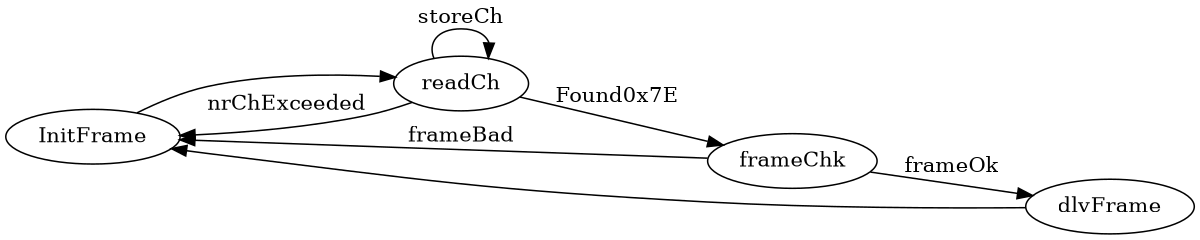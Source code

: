 digraph finite_state_machine {
	
	size="8,5"
rankdir=LR;	 

  
InitFrame -> readCh
readCh -> readCh [label = "storeCh"]
readCh -> frameChk [ label = "Found0x7E" ];
readCh -> InitFrame [label ="nrChExceeded"]
frameChk -> dlvFrame  [ label = "frameOk" ];
dlvFrame ->InitFrame
frameChk -> InitFrame [label = "frameBad"]




 }
